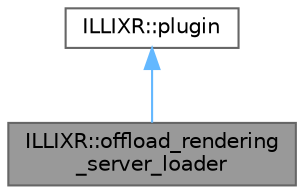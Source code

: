 digraph "ILLIXR::offload_rendering_server_loader"
{
 // LATEX_PDF_SIZE
  bgcolor="transparent";
  edge [fontname=Helvetica,fontsize=10,labelfontname=Helvetica,labelfontsize=10];
  node [fontname=Helvetica,fontsize=10,shape=box,height=0.2,width=0.4];
  Node1 [id="Node000001",label="ILLIXR::offload_rendering\l_server_loader",height=0.2,width=0.4,color="gray40", fillcolor="grey60", style="filled", fontcolor="black",tooltip="Plugin loader for the offload rendering server."];
  Node2 -> Node1 [id="edge1_Node000001_Node000002",dir="back",color="steelblue1",style="solid",tooltip=" "];
  Node2 [id="Node000002",label="ILLIXR::plugin",height=0.2,width=0.4,color="gray40", fillcolor="white", style="filled",URL="$classILLIXR_1_1plugin.html",tooltip="A dynamically-loadable plugin for Spindle."];
}
